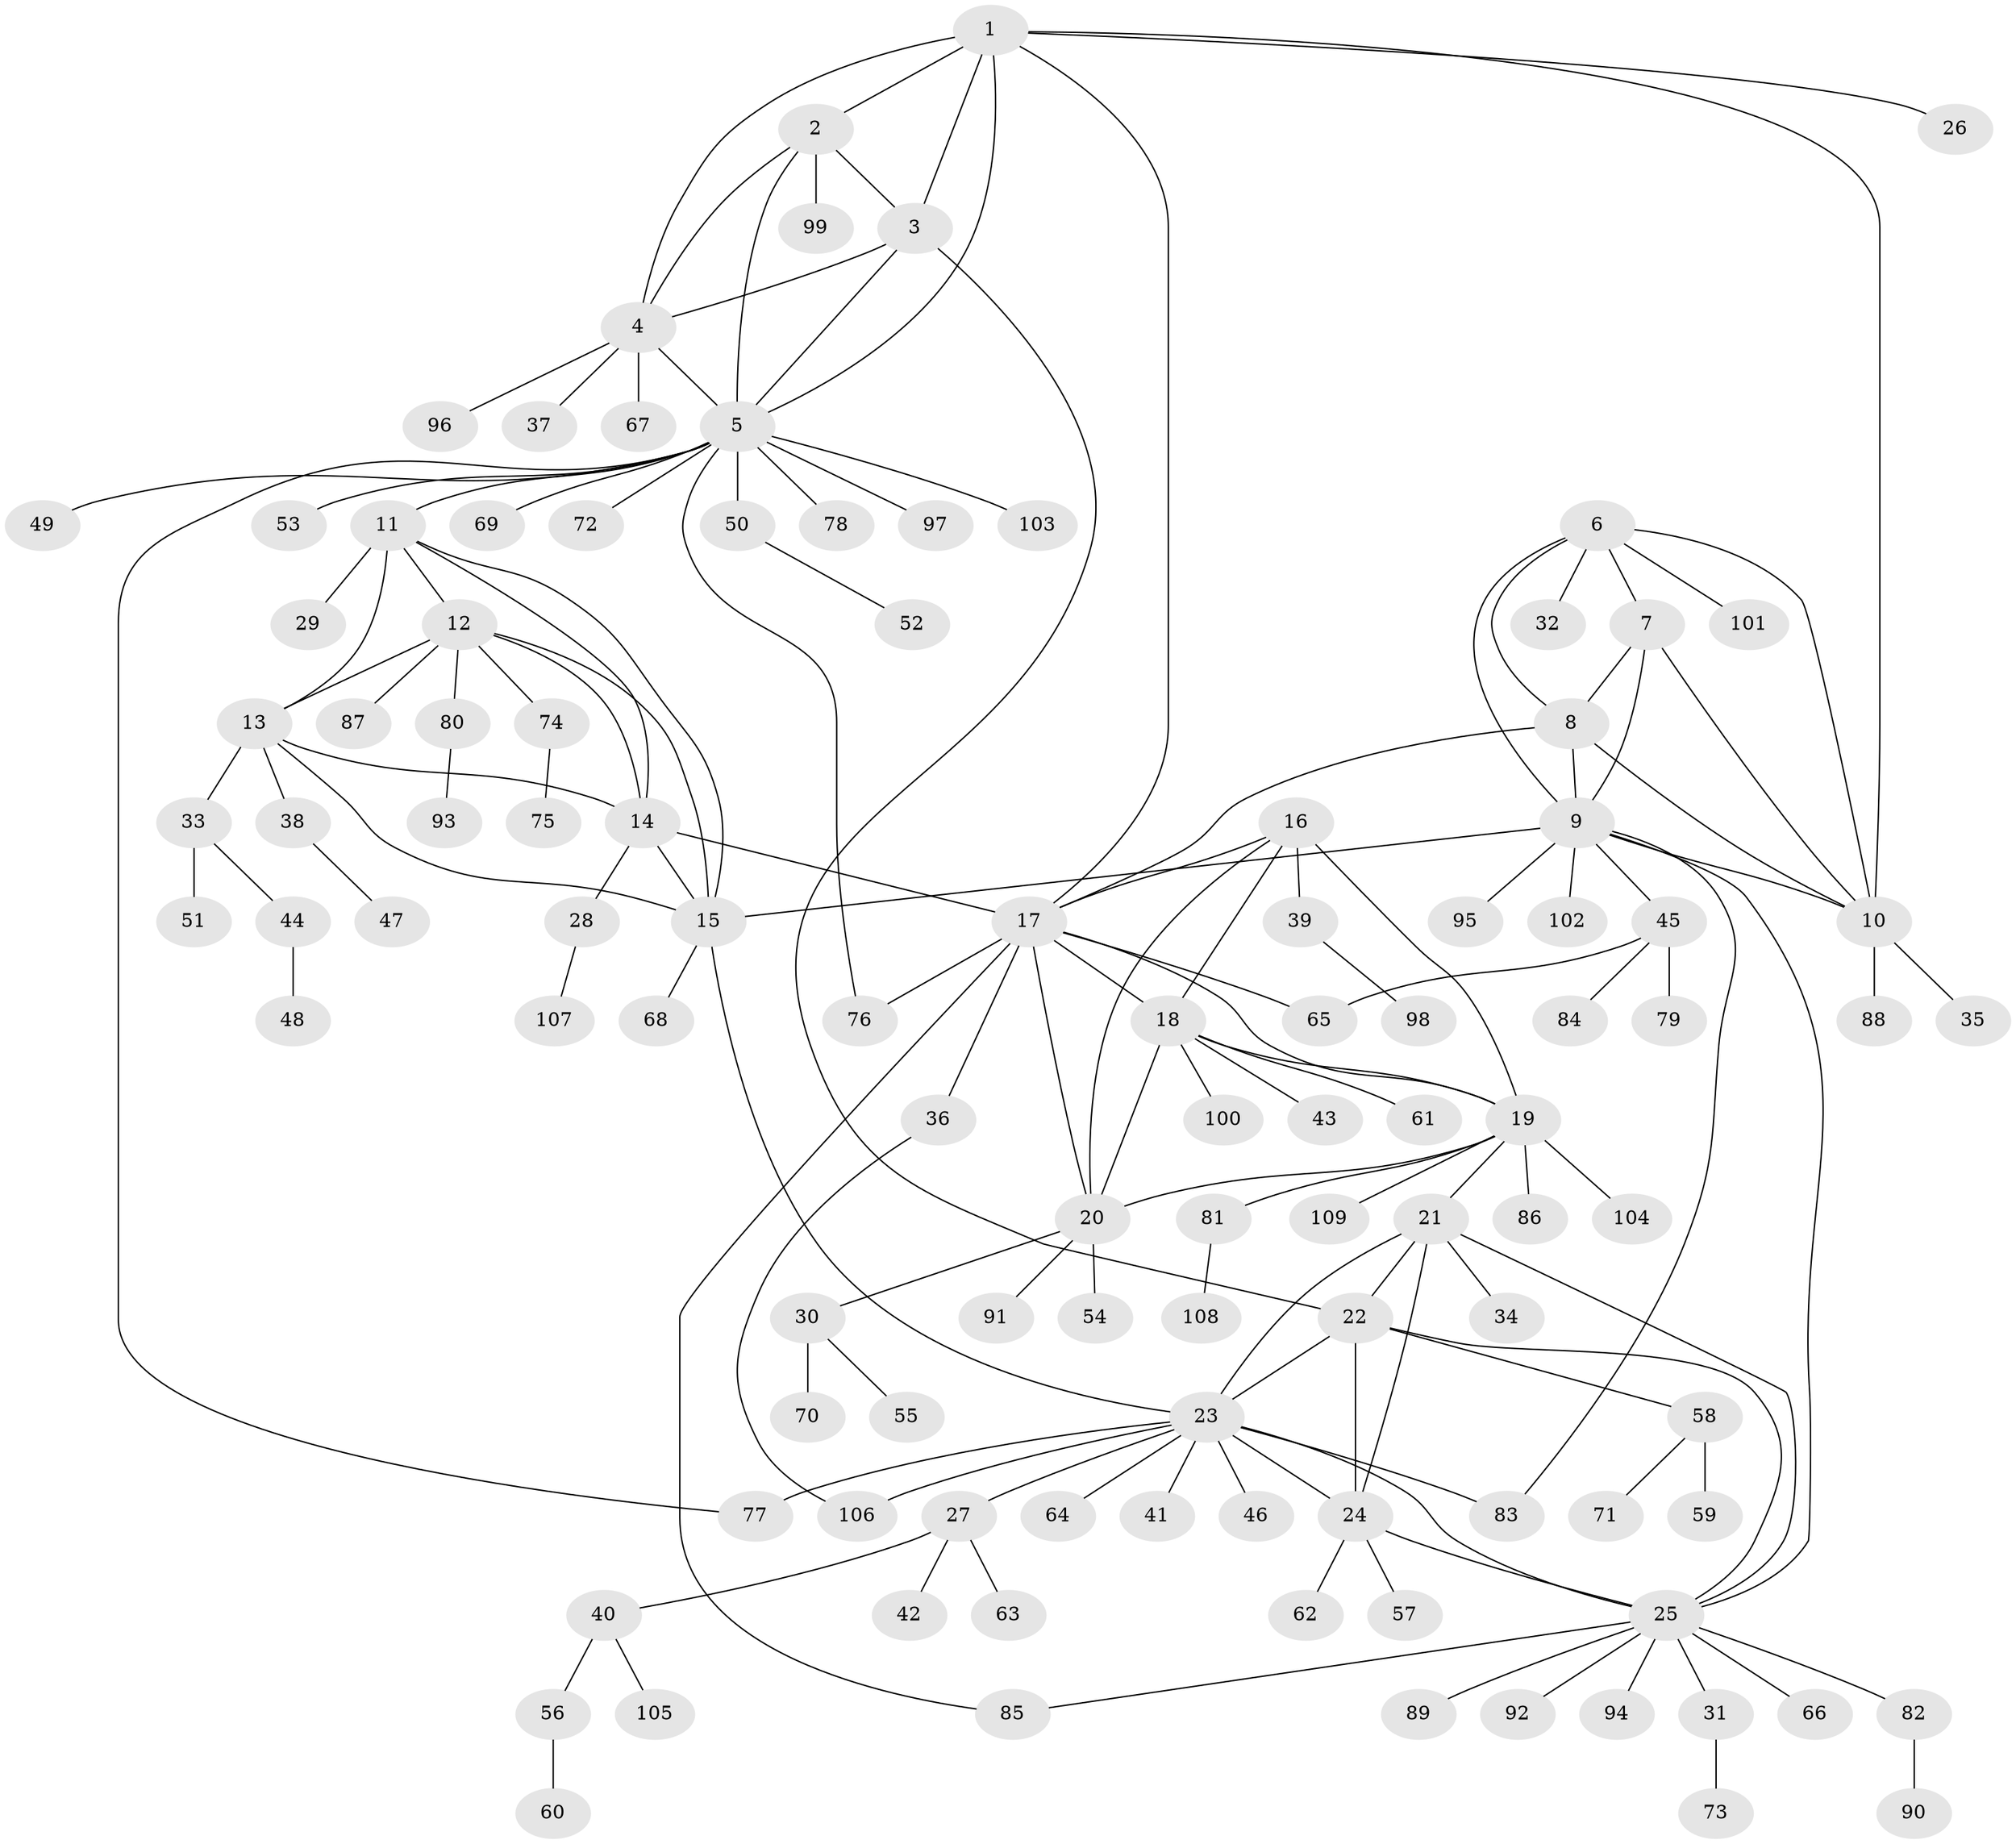// Generated by graph-tools (version 1.1) at 2025/16/03/09/25 04:16:06]
// undirected, 109 vertices, 150 edges
graph export_dot {
graph [start="1"]
  node [color=gray90,style=filled];
  1;
  2;
  3;
  4;
  5;
  6;
  7;
  8;
  9;
  10;
  11;
  12;
  13;
  14;
  15;
  16;
  17;
  18;
  19;
  20;
  21;
  22;
  23;
  24;
  25;
  26;
  27;
  28;
  29;
  30;
  31;
  32;
  33;
  34;
  35;
  36;
  37;
  38;
  39;
  40;
  41;
  42;
  43;
  44;
  45;
  46;
  47;
  48;
  49;
  50;
  51;
  52;
  53;
  54;
  55;
  56;
  57;
  58;
  59;
  60;
  61;
  62;
  63;
  64;
  65;
  66;
  67;
  68;
  69;
  70;
  71;
  72;
  73;
  74;
  75;
  76;
  77;
  78;
  79;
  80;
  81;
  82;
  83;
  84;
  85;
  86;
  87;
  88;
  89;
  90;
  91;
  92;
  93;
  94;
  95;
  96;
  97;
  98;
  99;
  100;
  101;
  102;
  103;
  104;
  105;
  106;
  107;
  108;
  109;
  1 -- 2;
  1 -- 3;
  1 -- 4;
  1 -- 5;
  1 -- 10;
  1 -- 17;
  1 -- 26;
  2 -- 3;
  2 -- 4;
  2 -- 5;
  2 -- 99;
  3 -- 4;
  3 -- 5;
  3 -- 22;
  4 -- 5;
  4 -- 37;
  4 -- 67;
  4 -- 96;
  5 -- 11;
  5 -- 49;
  5 -- 50;
  5 -- 53;
  5 -- 69;
  5 -- 72;
  5 -- 76;
  5 -- 77;
  5 -- 78;
  5 -- 97;
  5 -- 103;
  6 -- 7;
  6 -- 8;
  6 -- 9;
  6 -- 10;
  6 -- 32;
  6 -- 101;
  7 -- 8;
  7 -- 9;
  7 -- 10;
  8 -- 9;
  8 -- 10;
  8 -- 17;
  9 -- 10;
  9 -- 15;
  9 -- 25;
  9 -- 45;
  9 -- 83;
  9 -- 95;
  9 -- 102;
  10 -- 35;
  10 -- 88;
  11 -- 12;
  11 -- 13;
  11 -- 14;
  11 -- 15;
  11 -- 29;
  12 -- 13;
  12 -- 14;
  12 -- 15;
  12 -- 74;
  12 -- 80;
  12 -- 87;
  13 -- 14;
  13 -- 15;
  13 -- 33;
  13 -- 38;
  14 -- 15;
  14 -- 17;
  14 -- 28;
  15 -- 23;
  15 -- 68;
  16 -- 17;
  16 -- 18;
  16 -- 19;
  16 -- 20;
  16 -- 39;
  17 -- 18;
  17 -- 19;
  17 -- 20;
  17 -- 36;
  17 -- 65;
  17 -- 76;
  17 -- 85;
  18 -- 19;
  18 -- 20;
  18 -- 43;
  18 -- 61;
  18 -- 100;
  19 -- 20;
  19 -- 21;
  19 -- 81;
  19 -- 86;
  19 -- 104;
  19 -- 109;
  20 -- 30;
  20 -- 54;
  20 -- 91;
  21 -- 22;
  21 -- 23;
  21 -- 24;
  21 -- 25;
  21 -- 34;
  22 -- 23;
  22 -- 24;
  22 -- 25;
  22 -- 58;
  23 -- 24;
  23 -- 25;
  23 -- 27;
  23 -- 41;
  23 -- 46;
  23 -- 64;
  23 -- 77;
  23 -- 83;
  23 -- 106;
  24 -- 25;
  24 -- 57;
  24 -- 62;
  25 -- 31;
  25 -- 66;
  25 -- 82;
  25 -- 85;
  25 -- 89;
  25 -- 92;
  25 -- 94;
  27 -- 40;
  27 -- 42;
  27 -- 63;
  28 -- 107;
  30 -- 55;
  30 -- 70;
  31 -- 73;
  33 -- 44;
  33 -- 51;
  36 -- 106;
  38 -- 47;
  39 -- 98;
  40 -- 56;
  40 -- 105;
  44 -- 48;
  45 -- 65;
  45 -- 79;
  45 -- 84;
  50 -- 52;
  56 -- 60;
  58 -- 59;
  58 -- 71;
  74 -- 75;
  80 -- 93;
  81 -- 108;
  82 -- 90;
}
